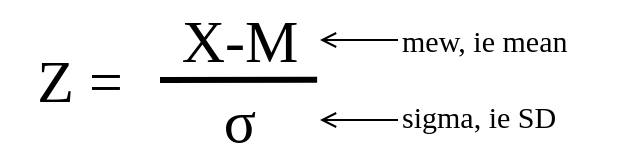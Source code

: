 <mxfile version="21.2.1" type="device">
  <diagram name="Page-1" id="_jPdIYTCGIfzG1zV1WSS">
    <mxGraphModel dx="545" dy="415" grid="1" gridSize="10" guides="1" tooltips="1" connect="1" arrows="1" fold="1" page="1" pageScale="1" pageWidth="827" pageHeight="1169" math="0" shadow="0">
      <root>
        <mxCell id="0" />
        <mxCell id="1" parent="0" />
        <mxCell id="q2cdReAOAa14ePflZC_5-3" value="X-M" style="rounded=0;whiteSpace=wrap;html=1;fillColor=none;fontSize=30;fontFamily=Ubuntu Mono;strokeWidth=3;strokeColor=none;" vertex="1" parent="1">
          <mxGeometry x="240" y="160" width="80" height="40" as="geometry" />
        </mxCell>
        <mxCell id="q2cdReAOAa14ePflZC_5-4" value="σ&lt;span class=&quot;katex&quot;&gt;&lt;/span&gt;&lt;span class=&quot;katex&quot;&gt;&lt;/span&gt;&lt;span class=&quot;katex&quot;&gt;&lt;/span&gt;&lt;span class=&quot;katex&quot;&gt;&lt;/span&gt;&lt;span class=&quot;katex&quot;&gt;&lt;/span&gt;&lt;span class=&quot;katex&quot;&gt;&lt;/span&gt;&lt;span class=&quot;katex&quot;&gt;&lt;/span&gt;" style="rounded=0;whiteSpace=wrap;html=1;fillColor=none;fontSize=30;fontFamily=Ubuntu Mono;strokeWidth=3;strokeColor=none;" vertex="1" parent="1">
          <mxGeometry x="240" y="200" width="80" height="40" as="geometry" />
        </mxCell>
        <mxCell id="q2cdReAOAa14ePflZC_5-5" value="Z =" style="rounded=0;whiteSpace=wrap;html=1;fillColor=none;fontSize=30;fontFamily=Ubuntu Mono;strokeWidth=3;strokeColor=none;" vertex="1" parent="1">
          <mxGeometry x="160" y="180" width="80" height="40" as="geometry" />
        </mxCell>
        <mxCell id="q2cdReAOAa14ePflZC_5-6" value="" style="endArrow=none;html=1;rounded=0;exitX=0;exitY=0;exitDx=0;exitDy=0;entryX=0.982;entryY=-0.003;entryDx=0;entryDy=0;entryPerimeter=0;strokeWidth=3;" edge="1" parent="1" source="q2cdReAOAa14ePflZC_5-4" target="q2cdReAOAa14ePflZC_5-4">
          <mxGeometry width="50" height="50" relative="1" as="geometry">
            <mxPoint x="300" y="230" as="sourcePoint" />
            <mxPoint x="350" y="180" as="targetPoint" />
          </mxGeometry>
        </mxCell>
        <mxCell id="q2cdReAOAa14ePflZC_5-8" value="mew, ie mean" style="rounded=0;whiteSpace=wrap;html=1;fillColor=none;fontSize=15;fontFamily=Ubuntu Mono;strokeWidth=3;strokeColor=none;verticalAlign=middle;align=left;" vertex="1" parent="1">
          <mxGeometry x="359" y="170" width="110" height="20" as="geometry" />
        </mxCell>
        <mxCell id="q2cdReAOAa14ePflZC_5-9" value="" style="endArrow=open;html=1;rounded=0;exitX=0;exitY=0.5;exitDx=0;exitDy=0;endFill=0;" edge="1" parent="1" source="q2cdReAOAa14ePflZC_5-8" target="q2cdReAOAa14ePflZC_5-3">
          <mxGeometry width="50" height="50" relative="1" as="geometry">
            <mxPoint x="220" y="120" as="sourcePoint" />
            <mxPoint x="300" y="170" as="targetPoint" />
          </mxGeometry>
        </mxCell>
        <mxCell id="q2cdReAOAa14ePflZC_5-10" value="sigma, ie SD" style="rounded=0;whiteSpace=wrap;html=1;fillColor=none;fontSize=15;fontFamily=Ubuntu Mono;strokeWidth=3;strokeColor=none;verticalAlign=bottom;align=left;" vertex="1" parent="1">
          <mxGeometry x="359" y="210" width="110" height="20" as="geometry" />
        </mxCell>
        <mxCell id="q2cdReAOAa14ePflZC_5-11" value="" style="endArrow=open;html=1;rounded=0;exitX=0;exitY=0.5;exitDx=0;exitDy=0;endFill=0;" edge="1" parent="1" source="q2cdReAOAa14ePflZC_5-10" target="q2cdReAOAa14ePflZC_5-4">
          <mxGeometry width="50" height="50" relative="1" as="geometry">
            <mxPoint x="360" y="230" as="sourcePoint" />
            <mxPoint x="300" y="230" as="targetPoint" />
          </mxGeometry>
        </mxCell>
      </root>
    </mxGraphModel>
  </diagram>
</mxfile>
